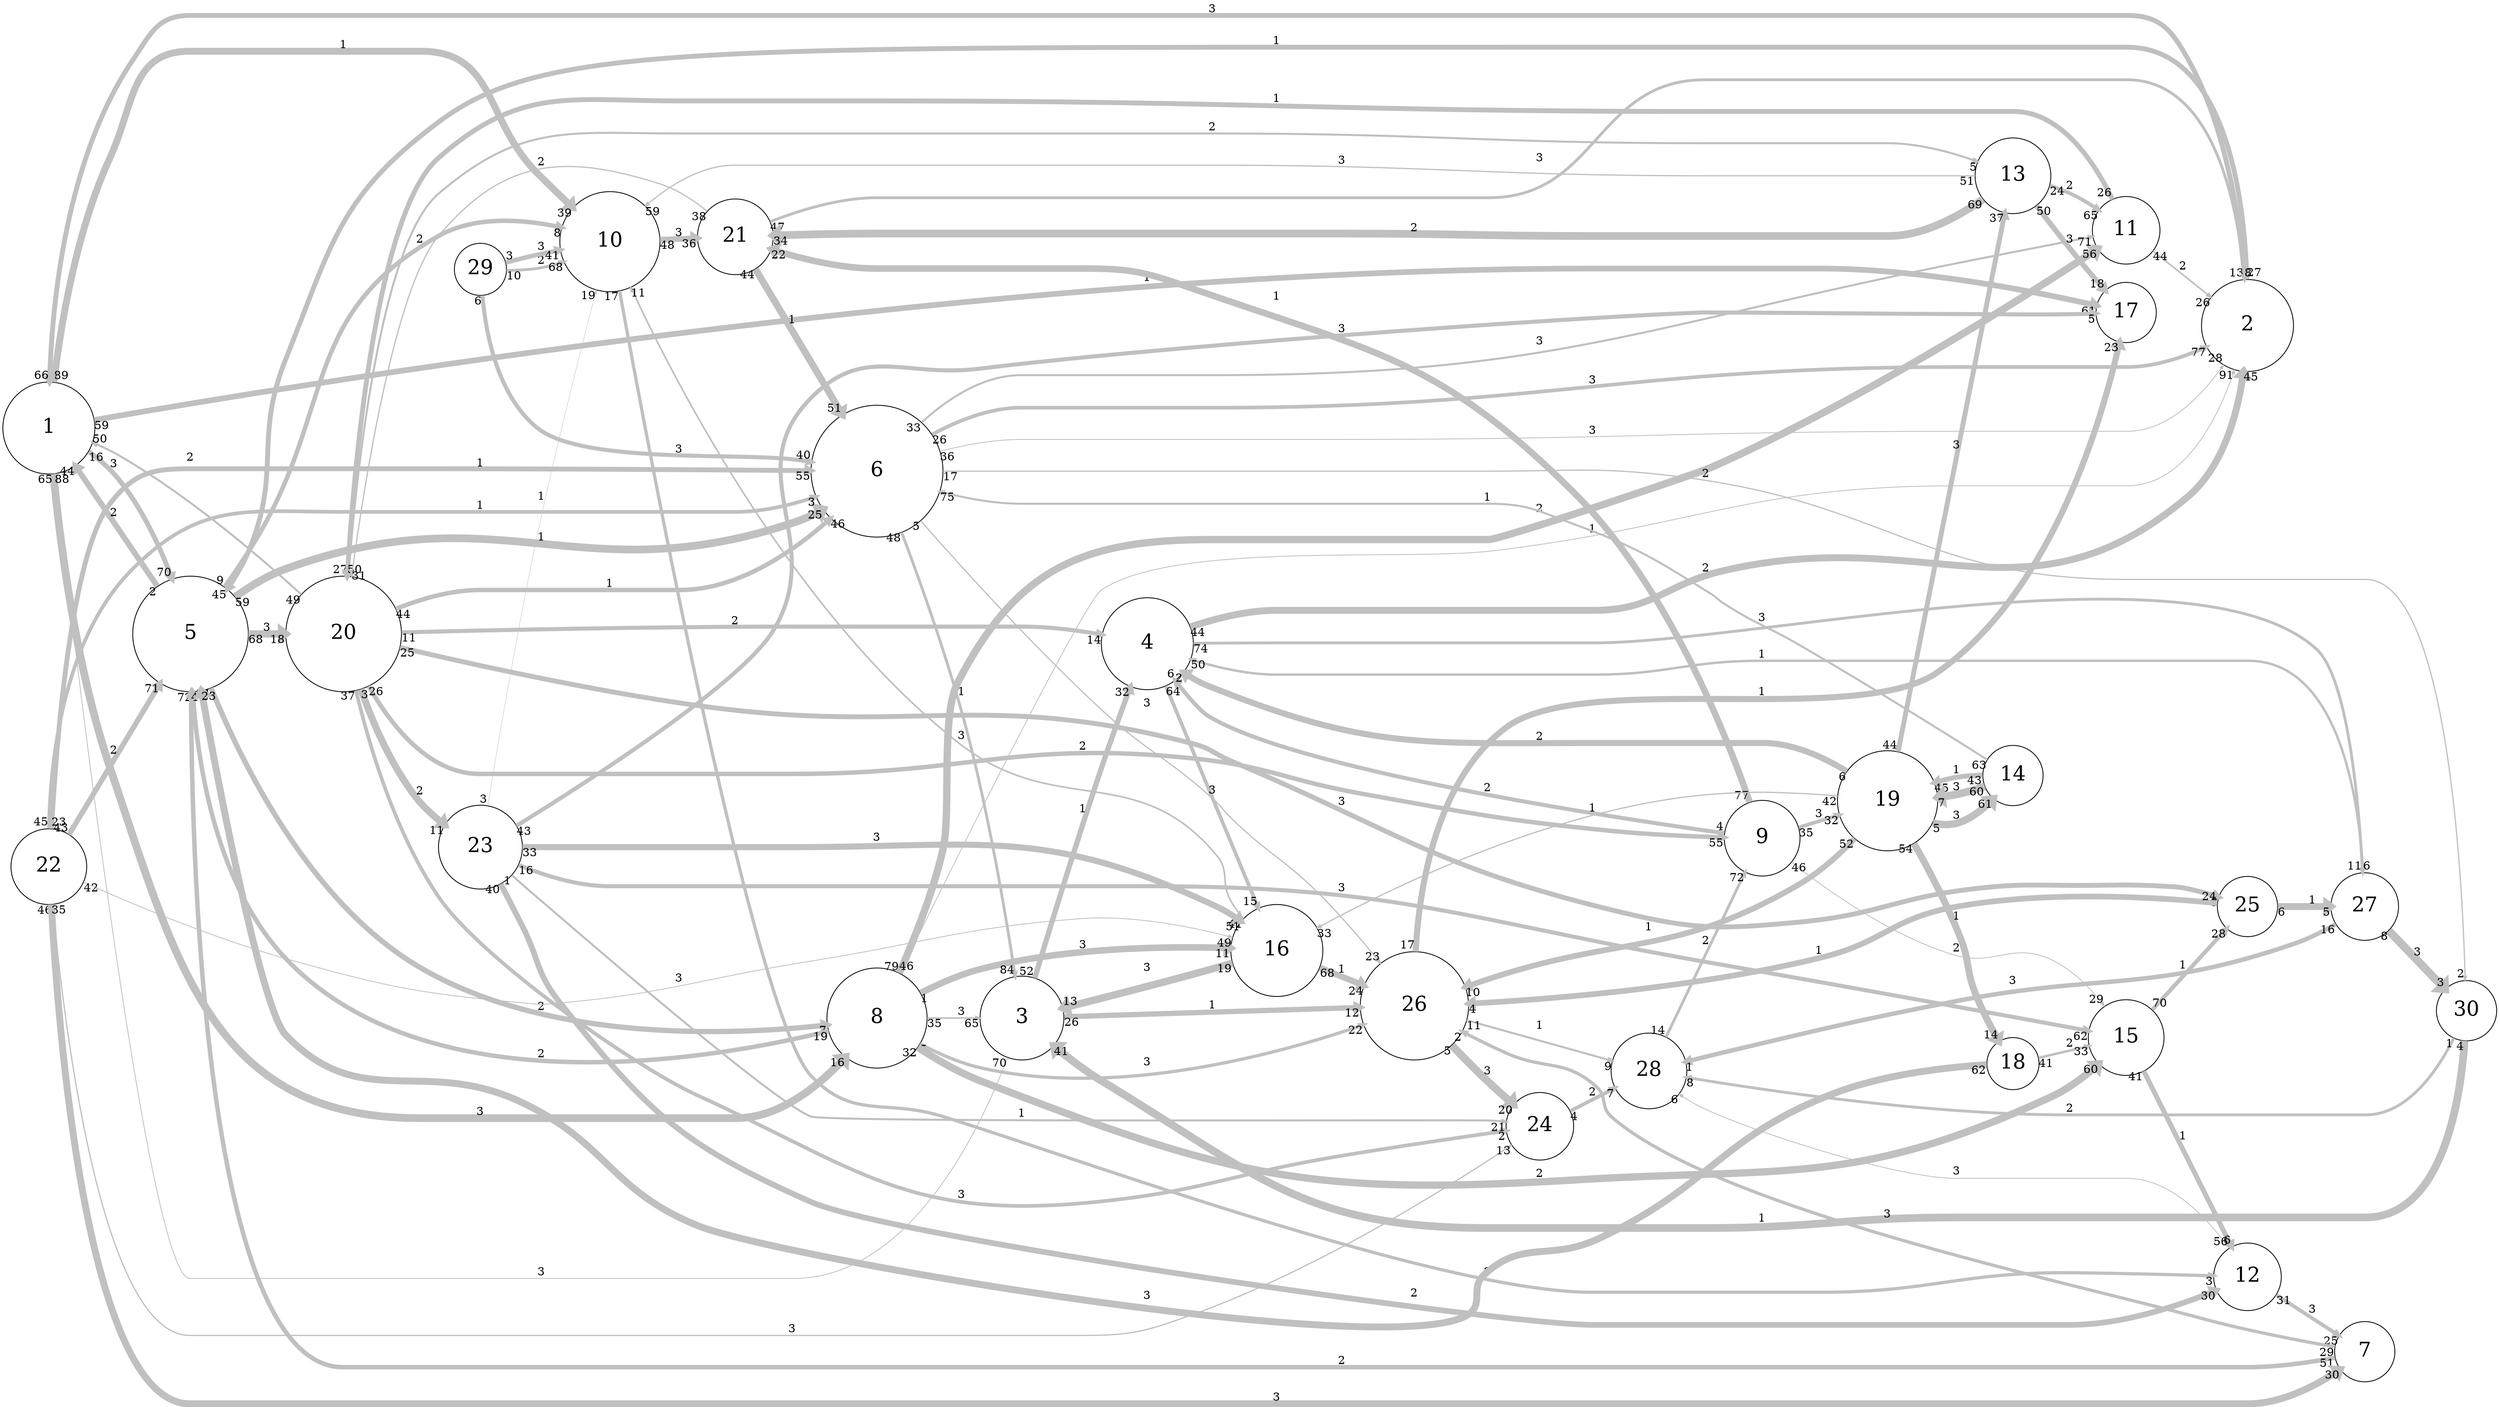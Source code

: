 digraph "" {
	graph [bb="0,0,3080.8,1751.5",
		overlap=false,
		rankdir=LR,
		ratio=0.5,
		scale=1,
		splines=spline
	];
	node [fontsize=25,
		label="\N",
		shape=circle
	];
	edge [arrowsize=0.5,
		splines=true
	];
	0	[height=1.5682,
		label=1,
		pos="66.756,341",
		width=1.5682];
	4	[height=1.9773,
		label=5,
		pos="269.76,341",
		width=1.9773];
	0 -> 4	[key=0,
		capacity=3,
		color=grey,
		from_pd=15,
		head_lp="193.54,315.59",
		headlabel=70,
		label=3,
		lp="159.76,330.25",
		penwidth=6.0,
		pos="e,200.29,323.84 121.85,327.87 133.19,325.63 145.12,323.66 156.38,322.5 166.96,321.41 178.06,321.59 188.99,322.56",
		pt=9,
		tail_lp="128.6,319.62",
		taillabel=16,
		to_pd=69];
	7	[height=1.7045,
		label=8,
		pos="1540.8,138",
		width=1.7045];
	0 -> 7	[key=0,
		capacity=3,
		color=grey,
		from_pd=64,
		head_lp="1474.6,130.64",
		headlabel=16,
		label=3,
		lp="847.76,112.25",
		penwidth=9.5,
		pos="e,1481.3,122.39 85.967,287.52 113.56,217.62 173.13,104 268.76,104 268.76,104 268.76,104 1344.8,104 1386.4,104 1432.4,111.63 1469.2,\
119.66",
		pt=2,
		tail_lp="92.717,279.27",
		taillabel=65,
		to_pd=15];
	9	[height=1.7045,
		label=10,
		pos="1921.8,1024",
		width=1.7045];
	0 -> 9	[key=0,
		capacity=1,
		color=grey,
		from_pd=88,
		head_lp="1867.6,1071.7",
		headlabel=39,
		label=1,
		lp="1002.8,1342.2",
		penwidth=8.5,
		pos="e,1874.3,1063.5 72.634,397.6 92.064,614.42 167.82,1380 268.76,1380 268.76,1380 268.76,1380 773.76,1380 914.47,1380 942.04,1311 1082.8,\
1311 1082.8,1311 1082.8,1311 1344.8,1311 1405.6,1311 1546.1,1240.9 1602.1,1217 1686.4,1181 1708.7,1173.3 1787.2,1126 1814,1109.8 \
1841.8,1089.3 1865,1070.9",
		pt=4,
		tail_lp="79.384,405.85",
		taillabel=89,
		to_pd=38];
	16	[height=1.0227,
		label=17,
		pos="3036.8,264",
		width=1.0227];
	0 -> 16	[key=0,
		capacity=1,
		color=grey,
		from_pd=58,
		head_lp="3022.9,219.32",
		headlabel=61,
		label=1,
		lp="1540.8,8.25",
		penwidth=7.0,
		pos="e,3029.7,227.57 74.911,284.69 90.712,187.84 138.19,0 268.76,0 268.76,0 268.76,0 2864.8,0 2966.7,0 3010.9,140.37 3027.4,216.4",
		pt=7,
		tail_lp="68.161,276.44",
		taillabel=59,
		to_pd=60];
	4 -> 0	[key=0,
		capacity=2,
		color=grey,
		from_pd=1,
		head_lp="130.23,349.25",
		headlabel=44,
		label=2,
		lp="159.76,349.25",
		penwidth=7.0,
		pos="e,123.48,341 198.18,341 177.71,341 155.42,341 135.15,341",
		pt=7,
		tail_lp="194.8,332.75",
		taillabel=2,
		to_pd=43];
	4 -> 7	[key=0,
		capacity=2,
		color=grey,
		from_pd=13,
		head_lp="1480.2,152.56",
		headlabel=7,
		label=2,
		lp="922.76,197.25",
		penwidth=6.5,
		pos="e,1483.6,160.81 315.13,285.69 355.34,242.23 418.86,189 488.76,189 488.76,189 488.76,189 1344.8,189 1388.4,189 1435.8,176.9 1472.9,\
164.49",
		pt=8,
		tail_lp="321.88,285.69",
		taillabel=14,
		to_pd=6];
	4 -> 9	[key=0,
		capacity=2,
		color=grey,
		from_pd=8,
		head_lp="1898.1,957.49",
		headlabel=8,
		label=2,
		lp="1083.8,349.25",
		penwidth=5.5,
		pos="e,1901.5,965.74 340.95,341 383.68,341 439.37,341 488.76,341 488.76,341 488.76,341 1084.8,341 1143.2,341 1558.4,397.25 1602.1,436 \
1690.3,514.08 1605,595.74 1674.3,691 1709.2,738.94 1747.2,718.24 1787.2,762 1838.8,818.5 1875.8,898.68 1897.6,955.43",
		pt=10,
		tail_lp="344.33,332.75",
		taillabel=9,
		to_pd=7];
	5	[height=2.25,
		label=6,
		pos="2303.8,1536",
		width=2.25];
	4 -> 5	[key=0,
		capacity=1,
		color=grey,
		from_pd=58,
		head_lp="2217.1,1558.6",
		headlabel=25,
		label=1,
		lp="1245.8,1553.2",
		penwidth=9.5,
		pos="e,2223.8,1550.4 281.47,411.51 313.43,621.23 406.66,1227.7 418.57,1245 553.22,1441 1203,1561 1440.8,1561 1440.8,1561 1440.8,1561 \
2101.8,1561 2137.9,1561 2177.5,1557 2211.9,1552.1",
		pt=2,
		tail_lp="274.72,419.76",
		taillabel=59,
		to_pd=24];
	19	[height=1.9773,
		label=20,
		pos="489.76,927",
		width=1.9773];
	4 -> 19	[key=0,
		capacity=3,
		color=grey,
		from_pd=67,
		head_lp="470.73,852.16",
		headlabel=18,
		label=3,
		lp="379.76,642.25",
		penwidth=9.0,
		pos="e,463.98,860.41 295.55,407.65 336.16,516.81 416.64,733.13 459.8,849.16",
		pt=3,
		tail_lp="288.8,415.9",
		taillabel=68,
		to_pd=17];
	7 -> 4	[key=0,
		capacity=2,
		color=grey,
		from_pd=18,
		head_lp="299.47,271.21",
		headlabel=72,
		label=2,
		lp="922.76,157.25",
		penwidth=5.5,
		pos="e,306.22,279.46 1479.2,143.18 1440.7,146.03 1389.9,149 1344.8,149 488.76,149 488.76,149 488.76,149 412.83,149 350.82,215.39 312.61,\
270.1",
		pt=10,
		tail_lp="1472.4,151.43",
		taillabel=19,
		to_pd=71];
	1	[height=1.5682,
		label=2,
		pos="2666.8,1387",
		width=1.5682];
	7 -> 1	[key=0,
		capacity=1,
		color=grey,
		from_pd=78,
		head_lp="2658.5,1321.9",
		headlabel=91,
		label=1,
		lp="2100.8,235.25",
		penwidth=1.0,
		pos="e,2665.3,1330.1 1602.5,139.14 1713.7,142.9 1956.3,158.89 2147.4,226.5 2259.1,266.03 2306.8,258.76 2384.8,348 2449.3,421.8 2416.5,\
467.22 2458,556 2502.3,650.61 2543.6,659.44 2578.1,758 2647.7,956.35 2662.3,1208.1 2665.1,1323.7",
		pt=19,
		tail_lp="1609.2,130.89",
		taillabel=79,
		to_pd=90];
	2	[height=1.4318,
		label=3,
		pos="2666.8,677",
		width=1.4318];
	7 -> 2	[key=0,
		capacity=3,
		color=grey,
		from_pd=34,
		head_lp="2615.8,658.34",
		headlabel=65,
		label=3,
		lp="2100.8,153.25",
		penwidth=2.0,
		pos="e,2622.6,650.09 1601.9,129.2 1712.2,115.11 1953.3,93.93 2147.4,144.5 2263.3,174.69 2307.9,180.13 2384.8,272 2452.2,352.68 2399.9,\
409.37 2458,497 2499.7,559.85 2569.1,613.71 2616.1,645.72",
		pt=17,
		tail_lp="1608.7,120.95",
		taillabel=35,
		to_pd=64];
	25	[height=1.8409,
		label=26,
		pos="2863.8,534",
		width=1.8409];
	7 -> 25	[key=0,
		capacity=3,
		color=grey,
		from_pd=4,
		head_lp="2845.6,463.9",
		headlabel=22,
		label=3,
		lp="2181.8,96.25",
		penwidth=4.0,
		pos="e,2838.8,472.15 1597.3,113.21 1634.1,99.017 1683.9,84 1729.8,84 1729.8,84 1729.8,84 2020.8,84 2348.7,84 2463.3,109.99 2723.2,310 \
2774.2,349.21 2811.2,412.74 2834.2,462.15",
		pt=13,
		tail_lp="1594,121.46",
		taillabel=5,
		to_pd=21];
	15	[height=1.5682,
		label=16,
		pos="1730.8,827",
		width=1.5682];
	7 -> 15	[key=0,
		capacity=3,
		color=grey,
		from_pd=0,
		head_lp="1714.9,766.59",
		headlabel=11,
		label=3,
		lp="1638.8,571.25",
		penwidth=8.0,
		pos="e,1708.1,774.84 1553.9,198.12 1574.8,298.97 1620.6,508.17 1674.3,681 1682.8,708.52 1693.9,738.35 1703.8,763.83",
		pt=5,
		tail_lp="1557.3,206.37",
		taillabel=1,
		to_pd=10];
	10	[height=1.1591,
		label=11,
		pos="2499.8,1427",
		width=1.1591];
	7 -> 10	[key=0,
		capacity=2,
		color=grey,
		from_pd=45,
		head_lp="2477,1379.9",
		headlabel=56,
		label=2,
		lp="2019.8,243.25",
		penwidth=9.0,
		pos="e,2483.8,1388.1 1599.8,155.27 1622.9,161.73 1649.7,168.76 1674.3,174 1810.2,202.91 1850.6,180.28 1983.1,222 2077.9,251.86 2328.7,\
336.89 2384.8,419 2440.1,500.13 2438.8,1203.7 2458,1300 2463.2,1325.7 2471.7,1353.5 2479.7,1376.6",
		pt=3,
		tail_lp="1606.6,163.52",
		taillabel=46,
		to_pd=55];
	14	[height=1.2955,
		label=15,
		pos="1730.8,425",
		width=1.2955];
	7 -> 14	[key=0,
		capacity=2,
		color=grey,
		from_pd=31,
		head_lp="1697.7,378.19",
		headlabel=60,
		label=2,
		lp="1638.8,299.25",
		penwidth=9.0,
		pos="e,1704.5,386.44 1575.1,188.98 1609.9,241.98 1663.8,324.35 1697.9,376.44",
		pt=3,
		tail_lp="1581.9,197.23",
		taillabel=32,
		to_pd=59];
	20	[height=1.2955,
		label=21,
		pos="2100.8,1328",
		width=1.2955];
	9 -> 20	[key=0,
		capacity=3,
		color=grey,
		from_pd=47,
		head_lp="2069.6,1279.5",
		headlabel=36,
		label=3,
		lp="2019.8,1202.2",
		penwidth=7.0,
		pos="e,2076.3,1287.8 1953.6,1077 1986.5,1133.5 2038.3,1222.4 2070.5,1277.8",
		pt=7,
		tail_lp="1946.8,1085.2",
		taillabel=48,
		to_pd=35];
	11	[height=1.1591,
		label=12,
		pos="2100.8,460",
		width=1.1591];
	9 -> 11	[key=0,
		capacity=3,
		color=grey,
		from_pd=16,
		head_lp="2083.9,508.12",
		headlabel=3,
		label=3,
		lp="2019.8,733.25",
		penwidth=4.0,
		pos="e,2087.2,499.87 1941.1,965.5 1976,854.35 2051.3,614.43 2084,510.12",
		pt=13,
		tail_lp="1947.9,957.25",
		taillabel=17,
		to_pd=2];
	1 -> 0	[key=0,
		capacity=3,
		color=grey,
		from_pd=12,
		head_lp="61.206,406.04",
		headlabel=66,
		label=3,
		lp="1343.8,1743.2",
		penwidth=6.0,
		pos="e,67.956,397.79 2663.9,1443.7 2657.3,1542.3 2628.1,1735 2500.8,1735 1244.8,1735 1244.8,1735 1244.8,1735 1115.2,1735 1079.4,1734.7 \
956.12,1695 779.05,1638.1 311.66,1486.7 198.57,1339 86.48,1192.6 70.297,609.41 68.071,409.02",
		pt=9,
		tail_lp="2657.1,1451.9",
		taillabel=13,
		to_pd=65];
	1 -> 4	[key=0,
		capacity=1,
		color=grey,
		from_pd=26,
		head_lp="346.76,319.23",
		headlabel=45,
		label=1,
		lp="1441.8,235.25",
		penwidth=6.0,
		pos="e,340.01,327.48 2659.9,1330.6 2647.3,1222 2613,977.5 2541.5,784 2514.9,712.08 2489.1,703.1 2458,633 2417.3,541.1 2456.5,489.4 2384.8,\
419 2232.3,269.39 1656.4,227 1442.8,227 921.76,227 921.76,227 921.76,227 865.39,227 512.05,294.16 350.81,325.38",
		pt=9,
		tail_lp="2666.6,1322.3",
		taillabel=27,
		to_pd=44];
	2 -> 0	[key=0,
		capacity=3,
		color=grey,
		from_pd=69,
		head_lp="85.856,277.26",
		headlabel=88,
		label=3,
		lp="1343.8,54.25",
		penwidth=1.0,
		pos="e,79.106,285.51 2643,630.92 2583.3,510.94 2424.4,195.77 2384.8,161 2257.2,49.112 2190.4,46 2020.8,46 268.76,46 268.76,46 268.76,\
46 156.79,46 102.75,192.92 80.643,279.39",
		pt=19,
		tail_lp="2649.7,622.67",
		taillabel=70,
		to_pd=87];
	3	[height=1.5682,
		label=4,
		pos="1540.8,1008",
		width=1.5682];
	2 -> 3	[key=0,
		capacity=1,
		color=grey,
		from_pd=51,
		head_lp="1603.3,1005.7",
		headlabel=32,
		label=1,
		lp="2100.8,943.25",
		penwidth=6.5,
		pos="e,1596.6,997.46 2656.9,727.97 2640.6,803.16 2598.1,935 2500.8,935 2018.8,935 2018.8,935 2018.8,935 1939.9,935 1719,974.49 1607.7,\
995.38",
		pt=8,
		tail_lp="2663.6,736.22",
		taillabel=52,
		to_pd=31];
	2 -> 25	[key=0,
		capacity=1,
		color=grey,
		from_pd=25,
		head_lp="2817.9,566.44",
		headlabel=12,
		label=1,
		lp="2759.8,622.25",
		penwidth=6.5,
		pos="e,2811.2,574.69 2709.9,648.56 2726.6,637.09 2745.9,623.6 2763.1,611 2775.8,601.7 2789.3,591.54 2802,581.74",
		pt=8,
		tail_lp="2716.6,640.31",
		taillabel=26,
		to_pd=11];
	3 -> 1	[key=0,
		capacity=2,
		color=grey,
		from_pd=43,
		head_lp="2640.8,1325.5",
		headlabel=45,
		label=2,
		lp="2100.8,1101.2",
		penwidth=8.5,
		pos="e,2647.5,1333.8 1580.6,1048.3 1611.5,1079.2 1652.8,1117.8 1674.3,1126 1735,1149.1 1961.3,1099.1 2054.1,1093.5 2273.8,1080.2 2362.8,\
1052.6 2541.5,1181 2590,1215.9 2623.2,1276.2 2642.9,1322.6",
		pt=4,
		tail_lp="1573.9,1056.6",
		taillabel=44,
		to_pd=44];
	3 -> 15	[key=0,
		capacity=3,
		color=grey,
		from_pd=63,
		head_lp="1673.5,844.4",
		headlabel=15,
		label=3,
		lp="1638.8,894.25",
		penwidth=4.5,
		pos="e,1680.2,852.65 1579.4,966.21 1587.2,957.1 1595.1,947.38 1602.1,938 1618.4,916.19 1616,905.66 1635.4,886.5 1645.9,876.09 1658.6,\
866.59 1671.1,858.38",
		pt=12,
		tail_lp="1572.7,957.96",
		taillabel=64,
		to_pd=14];
	26	[height=1.1591,
		label=27,
		pos="2100.8,857",
		width=1.1591];
	3 -> 26	[key=0,
		capacity=3,
		color=grey,
		from_pd=73,
		head_lp="2052,844.2",
		headlabel=11,
		label=3,
		lp="1823.8,878.25",
		penwidth=3.5,
		pos="e,2058.8,852.45 1583.2,970.1 1598.7,957.5 1617,944.32 1635.4,935 1697.9,903.29 1723.3,920.95 1787.2,892 1803.2,884.75 1803.7,875.89 \
1820.4,870.5 1897,845.83 1991.4,847.44 2048.6,851.64",
		pt=14,
		tail_lp="1590,978.35",
		taillabel=74,
		to_pd=10];
	25 -> 16	[key=0,
		capacity=1,
		color=grey,
		from_pd=16,
		head_lp="3022.8,303.32",
		headlabel=23,
		label=1,
		lp="2967.8,382.25",
		penwidth=7.5,
		pos="e,3016.1,295.07 2900.2,478.06 2932.8,426.5 2980.5,351.2 3009.8,305.02",
		pt=6,
		tail_lp="2906.9,469.81",
		taillabel=17,
		to_pd=22];
	27	[height=1.2955,
		label=28,
		pos="1002.8,784",
		width=1.2955];
	25 -> 27	[key=0,
		capacity=1,
		color=grey,
		from_pd=10,
		head_lp="1052.6,768.3",
		headlabel=9,
		label=1,
		lp="1921.8,663.25",
		penwidth=2.5,
		pos="e,1049.2,776.55 2797.6,541.38 2618.3,561.84 2102.1,621.7 1674.3,681 1444.6,712.84 1171.6,756.62 1057.8,775.15",
		pt=16,
		tail_lp="2790.9,549.63",
		taillabel=11,
		to_pd=8];
	23	[height=1.1591,
		label=24,
		pos="847.76,857",
		width=1.1591];
	25 -> 23	[key=0,
		capacity=3,
		color=grey,
		from_pd=4,
		head_lp="878.78,814.22",
		headlabel=20,
		label=3,
		lp="1823.8,546.25",
		penwidth=9.5,
		pos="e,872.03,822.47 2797.4,530.77 2632.9,523.41 2188.8,508.26 1820.4,538.5 1754.8,543.88 1737.9,545.18 1674.3,562 1641.2,570.76 1635.5,\
581.21 1602.1,589 1391.6,638.17 1324.4,573.28 1118.1,638 1039.5,662.65 1019.5,675.45 956.12,728 926.57,752.48 899.02,785.9 879.22,\
812.6",
		pt=2,
		tail_lp="2794,522.52",
		taillabel=5,
		to_pd=19];
	15 -> 9	[key=0,
		capacity=3,
		color=grey,
		from_pd=40,
		head_lp="1882.7,974.51",
		headlabel=11,
		label=3,
		lp="1823.8,941.25",
		penwidth=2.0,
		pos="e,1876,982.76 1768,870 1783.8,888.22 1802.6,909.47 1820.4,928 1836.3,944.58 1854.2,962.11 1870.5,977.59",
		pt=17,
		tail_lp="1774.8,878.25",
		taillabel=41,
		to_pd=10];
	15 -> 2	[key=0,
		capacity=3,
		color=grey,
		from_pd=18,
		head_lp="2608.7,676.82",
		headlabel=13,
		label=3,
		lp="2181.8,763.25",
		penwidth=9.0,
		pos="e,2615.5,685.07 1786.7,818.18 1949.9,791.97 2430.9,714.71 2603.4,687.02",
		pt=3,
		tail_lp="1793.4,826.43",
		taillabel=19,
		to_pd=12];
	15 -> 25	[key=0,
		capacity=1,
		color=grey,
		from_pd=67,
		head_lp="2795.4,567.59",
		headlabel=24,
		label=1,
		lp="2303.8,706.25",
		penwidth=7.5,
		pos="e,2802.1,559.34 1784.3,807.7 1807.4,799.53 1835.1,790.25 1860.4,783 2058.4,726.27 2566.4,634.03 2763.1,573 2772.3,570.15 2781.9,\
566.86 2791.2,563.42",
		pt=6,
		tail_lp="1791,799.45",
		taillabel=68,
		to_pd=23];
	26 -> 3	[key=0,
		capacity=1,
		color=grey,
		from_pd=5,
		head_lp="1600.4,988.4",
		headlabel=50,
		label=1,
		lp="1823.8,915.25",
		penwidth=3.0,
		pos="e,1593.7,988.4 2059.1,862.25 2004.3,869.8 1904,885.3 1820.4,907.5 1815.1,908.9 1640.5,971.14 1635.4,973 1624.7,976.89 1613.4,981.08 \
1602.4,985.16",
		pt=15,
		tail_lp="2055.7,870.5",
		taillabel=6,
		to_pd=49];
	29	[height=1.0227,
		label=30,
		pos="2499.8,830",
		width=1.0227];
	26 -> 29	[key=0,
		capacity=3,
		color=grey,
		from_pd=7,
		head_lp="2459.2,824.21",
		headlabel=3,
		label=3,
		lp="2303.8,856.25",
		penwidth=10.0,
		pos="e,2462.6,832.46 2142.7,854.21 2216.5,849.2 2371.2,838.67 2450.2,833.3",
		pt=1,
		tail_lp="2146.1,845.96",
		taillabel=8,
		to_pd=2];
	26 -> 27	[key=0,
		capacity=3,
		color=grey,
		from_pd=15,
		head_lp="1052.9,796.52",
		headlabel=1,
		label=3,
		lp="1540.8,794.25",
		penwidth=5.5,
		pos="e,1049.5,788.27 2061.6,841.39 2003.6,818.56 1889,777.13 1787.2,762 1737.6,754.62 1724.4,759.12 1674.3,762 1554.1,768.9 1525.3,785.79 \
1405.1,793 1319.2,798.16 1297.5,793.78 1211.4,794 1169.9,794.11 1159.5,795.64 1118.1,794 1101.3,793.33 1097.1,792.43 1080.4,791 \
1074,790.45 1067.3,789.87 1060.6,789.27",
		pt=10,
		tail_lp="2054.9,833.14",
		taillabel=16,
		to_pd=0];
	5 -> 1	[key=0,
		capacity=3,
		color=grey,
		from_pd=35,
		head_lp="2643.4,1449.7",
		headlabel=28,
		label=3,
		lp="2499.8,1586.2",
		penwidth=1.0,
		pos="e,2650.1,1441.5 2380.3,1563.8 2439.8,1580.5 2521.7,1591.4 2578.1,1550 2612.2,1525 2634.3,1482.7 2647.9,1447.5",
		pt=19,
		tail_lp="2387,1555.6",
		taillabel=36,
		to_pd=27];
	5 -> 1	[key=1,
		capacity=3,
		color=grey,
		from_pd=25,
		head_lp="2630.6,1432.4",
		headlabel=77,
		label=3,
		lp="2499.8,1514.2",
		penwidth=4.5,
		pos="e,2623.8,1424.1 2384.4,1524.5 2431.6,1515.8 2491.7,1501.2 2541.5,1478 2567.6,1465.8 2593.7,1447.8 2615.2,1431",
		pt=12,
		tail_lp="2391.1,1516.3",
		taillabel=26,
		to_pd=76];
	5 -> 2	[key=0,
		capacity=1,
		color=grey,
		from_pd=47,
		head_lp="2646,735.38",
		headlabel=84,
		label=1,
		lp="2499.8,1287.2",
		penwidth=3.5,
		pos="e,2652.8,727.13 2352.4,1470.8 2377,1435.3 2406.3,1390 2428.1,1347 2536.9,1132.6 2617.7,856.61 2650.1,736.85",
		pt=14,
		tail_lp="2345.7,1462.5",
		taillabel=48,
		to_pd=83];
	5 -> 25	[key=0,
		capacity=3,
		color=grey,
		from_pd=4,
		head_lp="2851.3,608.65",
		headlabel=23,
		label=3,
		lp="2574.8,1305.2",
		penwidth=1.5,
		pos="e,2858.1,600.4 2358.4,1475.7 2386.9,1444.8 2423.2,1407.2 2458,1376 2585.2,1262.3 2675.4,1289.3 2763.1,1143 2816.7,1053.7 2846.3,\
749.02 2857.5,607.43",
		pt=18,
		tail_lp="2361.7,1467.5",
		taillabel=5,
		to_pd=22];
	5 -> 10	[key=0,
		capacity=3,
		color=grey,
		from_pd=32,
		head_lp="2456.1,1455.4",
		headlabel=71,
		label=3,
		lp="2424.8,1476.2",
		penwidth=2.5,
		pos="e,2462.8,1447.2 2374.8,1496.6 2401.7,1481.5 2431.7,1464.7 2455.4,1451.4",
		pt=16,
		tail_lp="2381.5,1488.4",
		taillabel=33,
		to_pd=70];
	5 -> 29	[key=0,
		capacity=2,
		color=grey,
		from_pd=16,
		head_lp="2491.7,875.15",
		headlabel=2,
		label=2,
		lp="2424.8,1334.2",
		penwidth=1.5,
		pos="e,2495.1,866.9 2350.1,1469.5 2377,1426.9 2409.4,1369.3 2428.1,1314 2455.7,1232.6 2483.8,977.39 2494.4,874.07",
		pt=18,
		tail_lp="2343.4,1461.2",
		taillabel=17,
		to_pd=1];
	19 -> 0	[key=0,
		capacity=2,
		color=grey,
		from_pd=48,
		head_lp="65.809,405.85",
		headlabel=50,
		label=2,
		lp="269.76,903.25",
		penwidth=2.5,
		pos="e,72.559,397.6 419.09,916.51 342.66,901.2 222.13,865.14 156.38,784 109.99,726.74 83.951,514.86 73.383,406.19",
		pt=16,
		tail_lp="412.34,908.26",
		taillabel=49,
		to_pd=49];
	19 -> 3	[key=0,
		capacity=2,
		color=grey,
		from_pd=10,
		head_lp="1486.8,968.43",
		headlabel=14,
		label=2,
		lp="1002.8,935.25",
		penwidth=5.0,
		pos="e,1493.5,976.68 561.25,927 598.06,927 643.83,927 684.76,927 684.76,927 684.76,927 1344.8,927 1394.6,927 1446.5,949.85 1484.2,971.28",
		pt=11,
		tail_lp="568,918.75",
		taillabel=11,
		to_pd=13];
	19 -> 5	[key=0,
		capacity=1,
		color=grey,
		from_pd=43,
		head_lp="2215.9,1520.2",
		headlabel=46,
		label=1,
		lp="1343.8,1530.2",
		penwidth=5.5,
		pos="e,2222.6,1528.4 519.6,991.76 533.38,1024.4 549.36,1064.8 560.94,1102 592.82,1204.4 556.55,1258 634.21,1332 682.06,1377.6 707.31,\
1371.3 769.38,1394 1173.8,1541.9 1299.1,1523 1729.8,1523 1729.8,1523 1729.8,1523 2101.8,1523 2137.7,1523 2177.2,1525.1 2211.6,1527.6",
		pt=10,
		tail_lp="512.85,1000",
		taillabel=44,
		to_pd=45];
	8	[height=1.2955,
		label=9,
		pos="1164.8,1002",
		width=1.2955];
	19 -> 8	[key=0,
		capacity=2,
		color=grey,
		from_pd=25,
		head_lp="1111.6,987.65",
		headlabel=55,
		label=2,
		lp="847.76,996.25",
		penwidth=5.5,
		pos="e,1118.3,995.9 554.3,957.68 591.44,972.87 639.74,988 684.76,988 684.76,988 684.76,988 1003.8,988 1038.3,988 1076.8,991.27 1107.4,\
994.66",
		pt=10,
		tail_lp="561.05,949.43",
		taillabel=26,
		to_pd=54];
	12	[height=1.2955,
		label=13,
		pos="1730.8,1372",
		width=1.2955];
	19 -> 12	[key=0,
		capacity=2,
		color=grey,
		from_pd=26,
		head_lp="1681.3,1372",
		headlabel=5,
		label=2,
		lp="1083.8,1402.2",
		penwidth=2.5,
		pos="e,1684.7,1380.3 519.18,991.89 532.87,1024.5 548.88,1065 560.94,1102 580.8,1163 553.17,1194.5 596.38,1242 748.83,1409.5 856.28,1394 \
1082.8,1394 1082.8,1394 1082.8,1394 1541.8,1394 1587.4,1394 1638.9,1387.5 1676.5,1381.6",
		pt=16,
		tail_lp="525.93,1000.1",
		taillabel=27,
		to_pd=4];
	24	[height=1.0227,
		label=25,
		pos="1921.8,377",
		width=1.0227];
	19 -> 24	[key=0,
		capacity=3,
		color=grey,
		from_pd=24,
		head_lp="1881.4,366.01",
		headlabel=3,
		label=3,
		lp="1164.8,381.25",
		penwidth=6.0,
		pos="e,1884.8,374.26 500.95,856.69 523.35,732.98 589.99,482 769.38,403 861.46,362.45 1573.7,370.89 1674.3,369 1724.5,368.06 1737.1,367.5 \
1787.2,369 1815.9,369.86 1848,371.75 1873.6,373.48",
		pt=9,
		tail_lp="507.7,848.44",
		taillabel=25,
		to_pd=2];
	22	[height=1.4318,
		label=23,
		pos="685.76,601",
		width=1.4318];
	19 -> 22	[key=0,
		capacity=2,
		color=grey,
		from_pd=2,
		head_lp="651.86,653.18",
		headlabel=11,
		label=2,
		lp="599.76,752.25",
		penwidth=8.5,
		pos="e,658.61,644.93 527.02,866.06 563.12,805.39 618.02,713.15 652.61,655.02",
		pt=4,
		tail_lp="523.64,857.81",
		taillabel=3,
		to_pd=10];
	19 -> 23	[key=0,
		capacity=3,
		color=grey,
		from_pd=36,
		head_lp="802.97,855.94",
		headlabel=2,
		label=3,
		lp="685.76,904.25",
		penwidth=4.5,
		pos="e,806.35,864.19 559.64,911.98 583.25,906.93 609.86,901.35 634.21,896.5 689.24,885.54 752.47,873.91 795.57,866.13",
		pt=12,
		tail_lp="566.39,903.73",
		taillabel=37,
		to_pd=1];
	10 -> 1	[key=0,
		capacity=2,
		color=grey,
		from_pd=43,
		head_lp="2604.8,1408.4",
		headlabel=26,
		label=2,
		lp="2574.8,1417.2",
		penwidth=2.0,
		pos="e,2611.5,1400.1 2540.7,1417.3 2559.6,1412.7 2582.7,1407.1 2603.8,1402",
		pt=17,
		tail_lp="2547.4,1425.6",
		taillabel=44,
		to_pd=25];
	10 -> 19	[key=0,
		capacity=1,
		color=grey,
		from_pd=25,
		head_lp="513.59,983.28",
		headlabel=50,
		label=1,
		lp="1441.8,1697.2",
		penwidth=6.0,
		pos="e,520.34,991.53 2470.6,1457.2 2466.1,1462.6 2461.8,1468.3 2458,1474 2416.8,1536.7 2444.1,1580.2 2384.8,1626 2254.8,1726.3 2184.9,\
1689 2020.8,1689 1440.8,1689 1440.8,1689 1440.8,1689 1225.1,1689 1155.2,1748.9 956.12,1666 776.97,1591.4 753.99,1523.7 634.21,1371 \
557.73,1273.5 594.99,1221.1 560.94,1102 551.32,1068.4 537.49,1032.3 524.65,1001.7",
		pt=9,
		tail_lp="2477.3,1465.4",
		taillabel=26,
		to_pd=49];
	29 -> 2	[key=0,
		capacity=1,
		color=grey,
		from_pd=3,
		head_lp="2621.5,703.53",
		headlabel=41,
		label=1,
		lp="2574.8,770.25",
		penwidth=9.5,
		pos="e,2628.2,711.78 2527.3,805.42 2552,782.45 2589.5,747.67 2619.3,720.09",
		pt=2,
		tail_lp="2523.9,797.17",
		taillabel=4,
		to_pd=40];
	29 -> 27	[key=0,
		capacity=2,
		color=grey,
		from_pd=0,
		head_lp="1053,781.62",
		headlabel=8,
		label=2,
		lp="1730.8,711.25",
		penwidth=3.5,
		pos="e,1049.6,781.62 2463,826.5 2403.1,820 2279.1,803.85 2178.4,773 2106.2,750.89 2097,719.67 2023.1,704 1753.6,646.8 1678.8,721.09 1405.1,\
753 1282.2,767.33 1137.3,776.67 1059.7,781.06",
		pt=14,
		tail_lp="2459.6,834.75",
		taillabel=1,
		to_pd=7];
	6	[height=1.0227,
		label=7,
		pos="2303.8,465",
		width=1.0227];
	6 -> 4	[key=0,
		capacity=2,
		color=grey,
		from_pd=50,
		head_lp="329.31,315.25",
		headlabel=4,
		label=2,
		lp="1245.8,273.25",
		penwidth=5.5,
		pos="e,332.68,307 2270.2,449.56 2213.1,422.86 2090.5,367.43 1983.1,331 1754,253.29 1684.7,265 1442.8,265 488.76,265 488.76,265 488.76,\
265 438.13,265 384.4,283.5 342.95,302.24",
		pt=10,
		tail_lp="2263.5,441.31",
		taillabel=51,
		to_pd=3];
	6 -> 25	[key=0,
		capacity=3,
		color=grey,
		from_pd=28,
		head_lp="2806.2,515.62",
		headlabel=2,
		label=3,
		lp="2574.8,475.25",
		penwidth=4.0,
		pos="e,2802.8,507.37 2341,463.35 2419.3,460.67 2609.4,458.84 2763.1,495 2772.8,497.26 2782.7,500.27 2792.4,503.62",
		pt=13,
		tail_lp="2347.8,455.1",
		taillabel=29,
		to_pd=1];
	14 -> 11	[key=0,
		capacity=1,
		color=grey,
		from_pd=40,
		head_lp="2055.6,447.87",
		headlabel=6,
		label=1,
		lp="1921.8,456.25",
		penwidth=6.0,
		pos="e,2059,456.12 1777.6,429.36 1846.4,435.9 1975.8,448.21 2047.9,455.07",
		pt=9,
		tail_lp="1784.4,421.11",
		taillabel=41,
		to_pd=5];
	14 -> 24	[key=0,
		capacity=1,
		color=grey,
		from_pd=69,
		head_lp="1878.8,394.19",
		headlabel=28,
		label=1,
		lp="1823.8,410.25",
		penwidth=5.0,
		pos="e,1885.6,385.94 1776.1,413.75 1805.8,406.19 1844.9,396.27 1874.9,388.64",
		pt=11,
		tail_lp="1782.8,405.5",
		taillabel=70,
		to_pd=27];
	8 -> 3	[key=0,
		capacity=2,
		color=grey,
		from_pd=3,
		head_lp="1482,1004.5",
		headlabel=6,
		label=2,
		lp="1343.8,992.25",
		penwidth=5.0,
		pos="e,1485.3,996.3 1211,993.61 1232.5,990.03 1258.7,986.27 1282.4,984.5 1336.8,980.44 1350.8,979.79 1405.1,984.5 1427.9,986.47 1452.5,\
990.28 1474.5,994.27",
		pt=11,
		tail_lp="1214.4,985.36",
		taillabel=4,
		to_pd=5];
	8 -> 14	[key=0,
		capacity=2,
		color=grey,
		from_pd=45,
		head_lp="1689.7,465.15",
		headlabel=29,
		label=2,
		lp="1441.8,527.25",
		penwidth=1.0,
		pos="e,1696.4,456.9 1197.8,968.46 1216.1,947.15 1237.7,918 1249.1,888 1275.8,818.12 1229.8,606.16 1282.4,553 1383,451.41 1468.8,569.61 \
1602.1,518 1635.4,505.1 1667.9,481.24 1691.8,460.91",
		pt=19,
		tail_lp="1204.5,960.21",
		taillabel=46,
		to_pd=28];
	18	[height=1.7045,
		label=19,
		pos="1343.8,1071",
		width=1.7045];
	8 -> 18	[key=0,
		capacity=3,
		color=grey,
		from_pd=34,
		head_lp="1279.5,1040.7",
		headlabel=32,
		label=3,
		lp="1245.8,1042.2",
		penwidth=4.5,
		pos="e,1286.3,1049 1208.6,1018.7 1228.8,1026.6 1253.4,1036.2 1276,1045",
		pt=12,
		tail_lp="1215.4,1010.5",
		taillabel=35,
		to_pd=31];
	8 -> 20	[key=0,
		capacity=1,
		color=grey,
		from_pd=76,
		head_lp="2047.3,1315.4",
		headlabel=22,
		label=1,
		lp="1638.8,1330.2",
		penwidth=8.0,
		pos="e,2054,1323.6 1188.5,1042.4 1233,1116.4 1339.5,1271.4 1479.4,1327 1530.1,1347.1 1547.7,1331.1 1602.1,1327 1634.5,1324.5 1641.9,1318.5 \
1674.3,1316 1805.7,1306 1960.4,1315.8 2042.3,1322.6",
		pt=5,
		tail_lp="1181.8,1050.6",
		taillabel=77,
		to_pd=21];
	18 -> 3	[key=0,
		capacity=2,
		color=grey,
		from_pd=5,
		head_lp="1483.1,1033.4",
		headlabel=2,
		label=2,
		lp="1441.8,1047.2",
		penwidth=7.5,
		pos="e,1486.5,1025.2 1402.5,1052.4 1425.4,1044.9 1452,1036.4 1475.6,1028.7",
		pt=6,
		tail_lp="1405.8,1060.6",
		taillabel=6,
		to_pd=1];
	18 -> 25	[key=0,
		capacity=1,
		color=grey,
		from_pd=51,
		head_lp="2820.9,598.34",
		headlabel=10,
		label=1,
		lp="2100.8,1171.2",
		penwidth=7.0,
		pos="e,2827.7,590.09 1389.6,1112.4 1414.2,1132.3 1446.3,1154.2 1479.4,1165 1574,1196 1911.9,1193.2 2023.1,1170 2288.5,1114.7 2390,1112.2 \
2578.1,917 2676.2,815.27 2769.9,679.08 2821.6,599.51",
		pt=7,
		tail_lp="1382.9,1120.6",
		taillabel=52,
		to_pd=9];
	18 -> 15	[key=0,
		capacity=1,
		color=grey,
		from_pd=41,
		head_lp="1668.9,832.71",
		headlabel=33,
		label=1,
		lp="1540.8,934.25",
		penwidth=1.5,
		pos="e,1675.6,840.96 1386.2,1026.1 1424.7,984.4 1476.6,928.43 1479.4,926.5 1538.3,886.26 1615.8,858.66 1668.9,842.91",
		pt=18,
		tail_lp="1392.9,1034.3",
		taillabel=42,
		to_pd=32];
	18 -> 12	[key=0,
		capacity=3,
		color=grey,
		from_pd=43,
		head_lp="1683.4,1340.4",
		headlabel=37,
		label=3,
		lp="1540.8,1314.2",
		penwidth=6.0,
		pos="e,1690.1,1348.6 1366.2,1128.5 1381.7,1163.4 1405.7,1206.8 1438.4,1236 1511.8,1301.6 1553.8,1279.6 1642.1,1323 1654.7,1329.2 1668.1,\
1336.3 1680.4,1343.2",
		pt=9,
		tail_lp="1373,1136.7",
		taillabel=44,
		to_pd=36];
	13	[height=1.0227,
		label=14,
		pos="1540.8,1119",
		width=1.0227];
	18 -> 13	[key=0,
		capacity=3,
		color=grey,
		from_pd=4,
		head_lp="1496.9,1113.3",
		headlabel=61,
		label=3,
		lp="1441.8,1125.2",
		penwidth=9.0,
		pos="e,1503.6,1121.5 1397.3,1101 1410.3,1107.1 1424.5,1112.6 1438.4,1116 1455.5,1120.2 1474.6,1121.5 1491.6,1121.7",
		pt=3,
		tail_lp="1393.9,1092.7",
		taillabel=5,
		to_pd=60];
	17	[height=0.88636,
		label=18,
		pos="1540.8,477",
		width=0.88636];
	18 -> 17	[key=0,
		capacity=1,
		color=grey,
		from_pd=53,
		head_lp="1533.9,514.57",
		headlabel=14,
		label=1,
		lp="1441.8,902.25",
		penwidth=8.5,
		pos="e,1527.1,506.32 1385.5,1026 1392.9,1016 1400,1005.1 1405.1,994 1473.4,847.03 1434.1,792.62 1479.4,637 1491.5,595.49 1509.3,549.43 \
1522.5,517.43",
		pt=4,
		tail_lp="1378.7,1034.3",
		taillabel=54,
		to_pd=13];
	20 -> 1	[key=0,
		capacity=3,
		color=grey,
		from_pd=46,
		head_lp="2613,1369.5",
		headlabel=8,
		label=3,
		lp="2424.8,1301.2",
		penwidth=3.5,
		pos="e,2616.4,1361.2 2145.9,1315.2 2209,1298.8 2328.2,1274.5 2428.1,1293.5 2491.8,1305.6 2560.3,1334.4 2607.3,1356.8",
		pt=14,
		tail_lp="2152.7,1323.5",
		taillabel=47,
		to_pd=7];
	20 -> 5	[key=0,
		capacity=1,
		color=grey,
		from_pd=43,
		head_lp="2240,1486.3",
		headlabel=51,
		label=1,
		lp="2181.8,1421.2",
		penwidth=8.5,
		pos="e,2246.7,1478 2133.6,1361 2161.7,1390 2203.5,1433.2 2238.5,1469.5",
		pt=4,
		tail_lp="2126.9,1369.2",
		taillabel=44,
		to_pd=50];
	20 -> 19	[key=0,
		capacity=2,
		color=grey,
		from_pd=37,
		head_lp="539.29,992.64",
		headlabel=31,
		label=2,
		lp="1245.8,1431.2",
		penwidth=1.5,
		pos="e,532.54,984.39 2057.9,1347.3 2036,1357 2008.4,1368.4 1983.1,1377 1897.9,1405.8 1876.5,1416.6 1787.2,1428 1418.4,1475.2 1306.4,1456.7 \
956.12,1332 770.87,1266.1 611.98,1086.4 536.92,990.05",
		pt=18,
		tail_lp="2051.2,1355.5",
		taillabel=38,
		to_pd=30];
	11 -> 6	[key=0,
		capacity=3,
		color=grey,
		from_pd=30,
		head_lp="2260,472.35",
		headlabel=25,
		label=3,
		lp="2181.8,470.25",
		penwidth=4.5,
		pos="e,2266.7,464.1 2142.9,461.02 2175.6,461.84 2221.4,462.98 2255.6,463.83",
		pt=12,
		tail_lp="2149.7,452.77",
		taillabel=31,
		to_pd=24];
	11 -> 27	[key=0,
		capacity=3,
		color=grey,
		from_pd=55,
		head_lp="1025.9,736.9",
		headlabel=6,
		label=3,
		lp="1540.8,641.25",
		penwidth=1.0,
		pos="e,1029.3,745.15 2066.7,484.35 2053.6,493.1 2038.2,502.42 2023.1,509 1876.3,573.17 1822.9,540.17 1674.3,600 1659.1,606.12 1657.4,\
612.14 1642.1,618 1625.1,624.52 1620.1,624.28 1602.1,627 1495.4,643.1 1215.6,618.87 1118.1,665 1083.2,681.49 1053.4,713.55 1033,\
740.24",
		pt=19,
		tail_lp="2060,492.6",
		taillabel=56,
		to_pd=5];
	27 -> 8	[key=0,
		capacity=2,
		color=grey,
		from_pd=13,
		head_lp="1129.6,956.4",
		headlabel=72,
		label=2,
		lp="1083.8,901.25",
		penwidth=3.5,
		pos="e,1136.3,964.65 1031.3,821.48 1058.7,858.87 1100.9,916.36 1130.3,956.39",
		pt=14,
		tail_lp="1024.5,829.73",
		taillabel=14,
		to_pd=71];
	12 -> 9	[key=0,
		capacity=3,
		color=grey,
		from_pd=50,
		head_lp="1884.7,1086.1",
		headlabel=59,
		label=3,
		lp="1823.8,1216.2",
		penwidth=1.5,
		pos="e,1891.5,1077.9 1754,1331.1 1787.1,1270 1849.7,1154.8 1888.1,1084.2",
		pt=18,
		tail_lp="1760.7,1322.8",
		taillabel=51,
		to_pd=58];
	12 -> 16	[key=0,
		capacity=3,
		color=grey,
		from_pd=49,
		head_lp="3040.1,309.4",
		headlabel=18,
		label=3,
		lp="2424.8,1262.2",
		penwidth=6.5,
		pos="e,3033.4,301.15 1774.4,1354.6 1835.2,1330.8 1951.1,1289 2054.1,1272 2282.1,1234.3 2342.7,1258 2573.8,1258 2573.8,1258 2573.8,1258 \
2864.8,1258 2961.8,1258 3019,512.38 3032.6,312.7",
		pt=8,
		tail_lp="1781.1,1346.4",
		taillabel=50,
		to_pd=17];
	12 -> 10	[key=0,
		capacity=2,
		color=grey,
		from_pd=23,
		head_lp="2451,1419",
		headlabel=65,
		label=2,
		lp="2100.8,1425.2",
		penwidth=4.5,
		pos="e,2457.7,1427.2 1777.3,1378.2 1858,1388.9 2031.3,1410.5 2178.4,1420 2272.9,1426.1 2383.4,1427.2 2446.8,1427.2",
		pt=12,
		tail_lp="1784,1369.9",
		taillabel=24,
		to_pd=64];
	12 -> 20	[key=0,
		capacity=2,
		color=grey,
		from_pd=68,
		head_lp="2047.3,1341.7",
		headlabel=34,
		label=2,
		lp="1921.8,1364.2",
		penwidth=9.5,
		pos="e,2054.1,1333.5 1777.2,1366.6 1844.1,1358.6 1968.7,1343.7 2041.9,1334.9",
		pt=2,
		tail_lp="1784,1358.3",
		taillabel=69,
		to_pd=33];
	13 -> 5	[key=0,
		capacity=1,
		color=grey,
		from_pd=62,
		head_lp="2281.8,1451.6",
		headlabel=75,
		label=1,
		lp="1921.8,1226.2",
		penwidth=2.5,
		pos="e,2275,1459.8 1574,1134.9 1591.8,1143.1 1614.4,1152.7 1635.4,1159 1803,1209.5 1853.6,1184.9 2023.1,1229 2079.7,1243.7 2102.2,1235 \
2147.4,1272 2205.1,1319.2 2246.2,1393.9 2271.5,1451.8",
		pt=16,
		tail_lp="1580.8,1126.6",
		taillabel=63,
		to_pd=74];
	13 -> 18	[key=0,
		capacity=1,
		color=grey,
		from_pd=42,
		head_lp="1410.5,1077.3",
		headlabel=45,
		label=1,
		lp="1441.8,1103.2",
		penwidth=6.0,
		pos="e,1403.8,1085.5 1504.7,1110.4 1479.8,1104.2 1445.3,1095.8 1414.8,1088.2",
		pt=9,
		tail_lp="1498,1102.1",
		taillabel=43,
		to_pd=44];
	13 -> 18	[key=1,
		capacity=3,
		color=grey,
		from_pd=59,
		head_lp="1408.9,1060.9",
		headlabel=7,
		label=3,
		lp="1441.8,1082.2",
		penwidth=9.5,
		pos="e,1405.5,1069.2 1508.5,1100.4 1490.6,1090.7 1467.4,1079.9 1445.1,1074.5 1436.4,1072.4 1427,1071 1417.7,1070.1",
		pt=2,
		tail_lp="1501.8,1092.1",
		taillabel=60,
		to_pd=6];
	24 -> 25	[key=0,
		capacity=1,
		color=grey,
		from_pd=23,
		head_lp="2834,464.73",
		headlabel=4,
		label=1,
		lp="2424.8,332.25",
		penwidth=7.0,
		pos="e,2837.3,472.98 1957.9,368.78 2024.7,353.89 2174.7,324 2302.8,324 2302.8,324 2302.8,324 2667.8,324 2745.2,324 2800.6,401.72 2832.1,\
462.6",
		pt=7,
		tail_lp="1964.6,360.53",
		taillabel=24,
		to_pd=3];
	24 -> 26	[key=0,
		capacity=1,
		color=grey,
		from_pd=5,
		head_lp="2093.2,806.73",
		headlabel=5,
		label=1,
		lp="2019.8,510.25",
		penwidth=8.5,
		pos="e,2096.6,814.98 1953.2,396.86 1964.1,405.29 1975.5,415.97 1983.1,428 2059.5,547.89 2086.4,717.34 2095.4,802.97",
		pt=4,
		tail_lp="1956.6,388.61",
		taillabel=6,
		to_pd=4];
	17 -> 4	[key=0,
		capacity=3,
		color=grey,
		from_pd=61,
		head_lp="345.24,352.61",
		headlabel=23,
		label=3,
		lp="922.76,463.25",
		penwidth=8.5,
		pos="e,338.49,360.86 1509.1,471.39 1470.8,464.87 1403.2,455 1344.8,455 921.76,455 921.76,455 921.76,455 712.78,455 471.66,397.3 349.9,\
364",
		pt=4,
		tail_lp="1502.4,463.14",
		taillabel=62,
		to_pd=22];
	17 -> 14	[key=0,
		capacity=2,
		color=grey,
		from_pd=40,
		head_lp="1678.9,445.46",
		headlabel=33,
		label=2,
		lp="1638.8,459.25",
		penwidth=3.0,
		pos="e,1685.6,437.21 1572,468.65 1600.2,460.84 1642.9,449.03 1676.8,439.66",
		pt=15,
		tail_lp="1578.7,460.4",
		taillabel=41,
		to_pd=32];
	22 -> 9	[key=0,
		capacity=1,
		color=grey,
		from_pd=2,
		head_lp="1856.5,1012.4",
		headlabel=19,
		label=1,
		lp="1245.8,877.25",
		penwidth=0.5,
		pos="e,1863.2,1004.2 722.96,636.99 763.76,677.68 831.9,746.1 889.48,806 902.97,820.03 901.99,829.27 919.38,838 1055.3,906.24 1457.8,837.17 \
1602.1,885 1618.9,890.57 1619.7,898.71 1635.4,907 1709.2,946.08 1799.1,980.99 1858,1002.3",
		pt=20,
		tail_lp="726.33,628.74",
		taillabel=3,
		to_pd=18];
	22 -> 16	[key=0,
		capacity=3,
		color=grey,
		from_pd=42,
		head_lp="2996.8,250.47",
		headlabel=5,
		label=3,
		lp="1823.8,299.25",
		penwidth=5.0,
		pos="e,3000.1,258.72 721.9,563.59 785.81,498.68 928.54,367.56 1080.4,320 1238.9,270.36 1661.4,300.64 1827.1,290 2038.9,276.4 2090.5,248 \
2302.8,248 2302.8,248 2302.8,248 2864.8,248 2906.9,248 2954.7,252.89 2989.1,257.26",
		pt=11,
		tail_lp="728.65,555.34",
		taillabel=43,
		to_pd=4];
	22 -> 15	[key=0,
		capacity=3,
		color=grey,
		from_pd=32,
		head_lp="1669,804.69",
		headlabel=51,
		label=3,
		lp="1164.8,685.25",
		penwidth=7.5,
		pos="e,1675.7,812.94 735.85,588.34 748.91,586.34 763.04,585.38 776.13,587 1151.7,633.35 1235.4,700.63 1602.1,794 1622.4,799.17 1644.5,\
804.86 1664.5,810.04",
		pt=6,
		tail_lp="742.6,596.59",
		taillabel=33,
		to_pd=50];
	22 -> 14	[key=0,
		capacity=3,
		color=grey,
		from_pd=15,
		head_lp="1677.2,417.13",
		headlabel=62,
		label=3,
		lp="1164.8,508.25",
		penwidth=5.0,
		pos="e,1683.9,425.38 721.36,563.48 751.44,535.1 797.78,501 846.76,501 846.76,501 846.76,501 1084.8,501 1262.5,501 1302.6,454.38 1479.4,\
436 1545.6,429.12 1622,426.53 1672.9,425.57",
		pt=11,
		tail_lp="714.61,555.23",
		taillabel=16,
		to_pd=61];
	22 -> 11	[key=0,
		capacity=2,
		color=grey,
		from_pd=39,
		head_lp="2051.9,471.43",
		headlabel=30,
		label=2,
		lp="1343.8,583.25",
		penwidth=7.0,
		pos="e,2058.7,463.18 737.32,595.55 812.54,587.93 958.39,575 1082.8,575 1082.8,575 1082.8,575 1541.8,575 1604.9,575 1613.3,540.12 1674.3,\
524 1806,489.21 1965.9,471.51 2047.1,464.21",
		pt=7,
		tail_lp="744.07,587.3",
		taillabel=40,
		to_pd=29];
	22 -> 23	[key=0,
		capacity=1,
		color=grey,
		from_pd=0,
		head_lp="804.24,828.86",
		headlabel=21,
		label=1,
		lp="772.76,816.25",
		penwidth=2.5,
		pos="e,810.99,837.11 699.07,651.01 711.51,694.07 734.01,756.17 769.38,801 778.83,812.97 791.47,823.57 803.79,832.23",
		pt=16,
		tail_lp="695.7,659.26",
		taillabel=1,
		to_pd=20];
	23 -> 27	[key=0,
		capacity=2,
		color=grey,
		from_pd=3,
		head_lp="956.83,795.57",
		headlabel=7,
		label=2,
		lp="922.76,830.25",
		penwidth=4.5,
		pos="e,960.21,803.82 885.79,839.33 905.19,830.08 929.24,818.6 950.4,808.5",
		pt=12,
		tail_lp="889.17,847.58",
		taillabel=4,
		to_pd=6];
	21	[height=1.2955,
		label=22,
		pos="66.756,1532",
		width=1.2955];
	21 -> 4	[key=0,
		capacity=2,
		color=grey,
		from_pd=42,
		head_lp="250.15,419.51",
		headlabel=71,
		label=2,
		lp="159.76,980.25",
		penwidth=6.5,
		pos="e,256.9,411.26 75.512,1486 105.75,1306.8 216,653.58 254.99,422.6",
		pt=8,
		tail_lp="68.762,1477.8",
		taillabel=43,
		to_pd=70];
	21 -> 15	[key=0,
		capacity=3,
		color=grey,
		from_pd=41,
		head_lp="1722.7,890.2",
		headlabel=49,
		label=3,
		lp="922.76,1305.2",
		penwidth=1.0,
		pos="e,1716,881.95 111.82,1518.6 240.79,1479.8 629.05,1365 956.12,1289 1240.9,1222.8 1378.5,1353.3 1602.1,1165 1645.5,1128.5 1691.2,975.19 \
1714.4,888.11",
		pt=19,
		tail_lp="118.57,1510.4",
		taillabel=42,
		to_pd=48];
	21 -> 5	[key=0,
		capacity=1,
		color=grey,
		from_pd=44,
		head_lp="2233.4,1578.7",
		headlabel=3,
		label=1,
		lp="1164.8,1607.2",
		penwidth=4.5,
		pos="e,2230,1570.4 105.66,1557.9 120.87,1567.3 138.92,1577.2 156.38,1584 203.99,1602.5 217.69,1608 268.76,1608 268.76,1608 268.76,1608 \
600.76,1608 851.01,1608 913.5,1599 1163.8,1599 1163.8,1599 1163.8,1599 2101.8,1599 2141.7,1599 2184.1,1587.5 2219.7,1574.4",
		pt=12,
		tail_lp="112.41,1549.6",
		taillabel=45,
		to_pd=2];
	21 -> 5	[key=1,
		capacity=1,
		color=grey,
		from_pd=22,
		head_lp="2250.6,1599.4",
		headlabel=55,
		label=1,
		lp="1164.8,1659.2",
		penwidth=6.0,
		pos="e,2243.9,1591.1 99.468,1565.7 136.42,1601.2 201.09,1652 268.76,1652 268.76,1652 268.76,1652 1084.8,1652 1199.4,1652 1228.1,1651 \
1342.8,1651 1342.8,1651 1342.8,1651 2101.8,1651 2150.5,1651 2198.1,1625.2 2234.8,1598.1",
		pt=9,
		tail_lp="92.718,1574",
		taillabel=23,
		to_pd=54];
	21 -> 6	[key=0,
		capacity=3,
		color=grey,
		from_pd=34,
		head_lp="2277.6,504.95",
		headlabel=30,
		label=3,
		lp="1164.8,1483.2",
		penwidth=8.5,
		pos="e,2284.4,496.7 111.62,1545.2 152.04,1556.2 213.89,1570 268.76,1570 268.76,1570 268.76,1570 600.76,1570 834.5,1570 885.62,1499.6 \
1118.1,1475.5 1332.2,1453.3 1387.2,1474.5 1602.1,1463 1684.5,1458.6 1705.4,1458.6 1787.2,1448 1827.5,1442.8 2120.5,1414.5 2147.4,\
1384 2193.9,1331.1 2162.4,819.57 2178.4,751 2199.6,659.99 2248.8,561.69 2278.5,507.3",
		pt=4,
		tail_lp="118.37,1536.9",
		taillabel=35,
		to_pd=29];
	21 -> 23	[key=0,
		capacity=3,
		color=grey,
		from_pd=45,
		head_lp="809.01,892.11",
		headlabel=13,
		label=3,
		lp="489.76,1232.2",
		penwidth=1.5,
		pos="e,815.76,883.86 102.74,1501.7 231.66,1390 679.49,1001.9 810.49,888.42",
		pt=18,
		tail_lp="109.49,1493.4",
		taillabel=46,
		to_pd=12];
	28	[height=0.88636,
		label=29,
		pos="1730.8,1085",
		width=0.88636];
	28 -> 9	[key=0,
		capacity=2,
		color=grey,
		from_pd=9,
		head_lp="1856.1,1034.4",
		headlabel=68,
		label=2,
		lp="1823.8,1064.2",
		penwidth=3.5,
		pos="e,1862.9,1042.7 1761.3,1075.5 1785.8,1067.5 1821.7,1056 1853.3,1045.8",
		pt=14,
		tail_lp="1768,1083.7",
		taillabel=10,
		to_pd=67];
	28 -> 9	[key=1,
		capacity=3,
		color=grey,
		from_pd=2,
		head_lp="1876.1,1048.4",
		headlabel=41,
		label=3,
		lp="1823.8,1084.2",
		penwidth=5.5,
		pos="e,1869.4,1056.7 1762.9,1084.8 1781.8,1083.9 1806.3,1081.5 1827.1,1075 1838,1071.6 1849,1066.9 1859.5,1061.8",
		pt=10,
		tail_lp="1766.2,1093.1",
		taillabel=3,
		to_pd=40];
	28 -> 5	[key=0,
		capacity=3,
		color=grey,
		from_pd=5,
		head_lp="2294.8,1448",
		headlabel=40,
		label=3,
		lp="2019.8,1157.2",
		penwidth=5.0,
		pos="e,2288,1456.2 1762.7,1090.5 1848.1,1106.4 2085.2,1153.6 2147.4,1201 2225.3,1260.4 2265.5,1368.3 2285.3,1445.6",
		pt=11,
		tail_lp="1759.3,1098.8",
		taillabel=6,
		to_pd=39];
}
